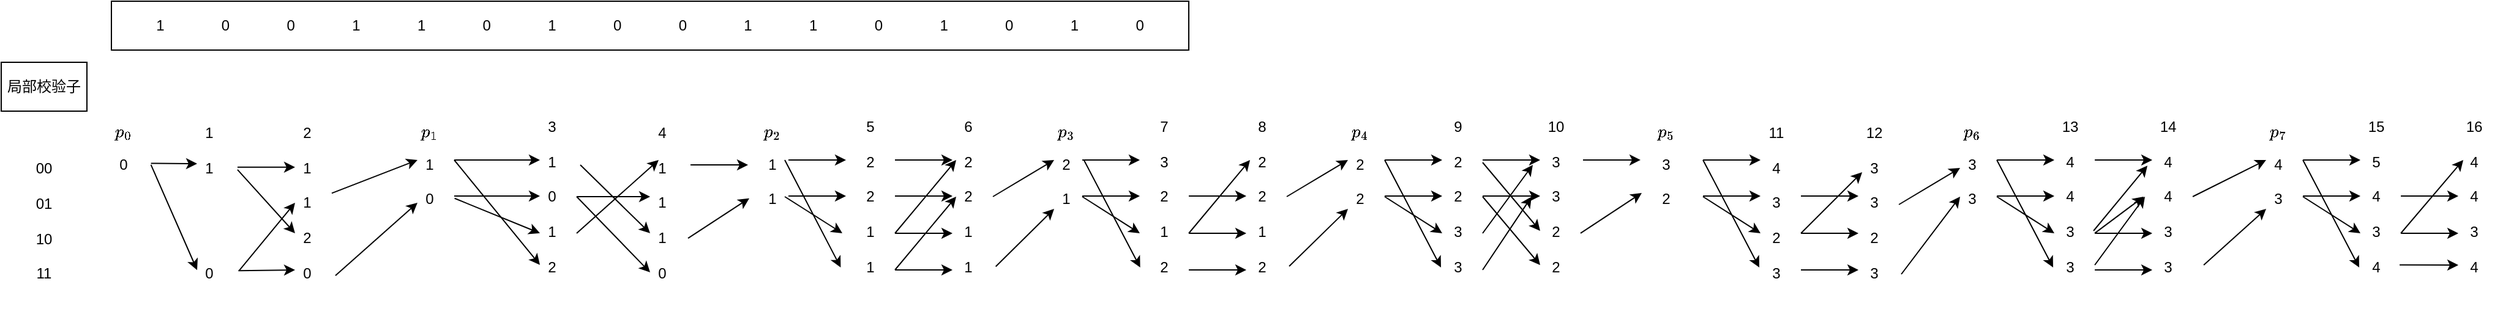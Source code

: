 <mxfile version="22.1.4" type="github">
  <diagram name="第 1 页" id="Hwybi1OHJ6KYIP6QVg40">
    <mxGraphModel dx="1221" dy="630" grid="1" gridSize="10" guides="1" tooltips="1" connect="1" arrows="1" fold="1" page="1" pageScale="1" pageWidth="3300" pageHeight="4681" math="1" shadow="0">
      <root>
        <mxCell id="0" />
        <mxCell id="1" parent="0" />
        <mxCell id="ILB3Z_6Stkwn8NjHeVA5-1" value="1&lt;span style=&quot;white-space: pre;&quot;&gt;&#x9;&lt;span style=&quot;white-space: pre;&quot;&gt;&#x9;&lt;/span&gt;&lt;/span&gt;0&lt;span style=&quot;white-space: pre;&quot;&gt;&#x9;&lt;span style=&quot;white-space: pre;&quot;&gt;&#x9;&lt;/span&gt;&lt;/span&gt;0&lt;span style=&quot;white-space: pre;&quot;&gt;&#x9;&lt;/span&gt;&lt;span style=&quot;white-space: pre;&quot;&gt;&#x9;&lt;/span&gt;1&lt;span style=&quot;white-space: pre;&quot;&gt;&#x9;&lt;span style=&quot;white-space: pre;&quot;&gt;&#x9;&lt;/span&gt;&lt;/span&gt;1&lt;span style=&quot;white-space: pre;&quot;&gt;&#x9;&lt;span style=&quot;white-space: pre;&quot;&gt;&#x9;&lt;/span&gt;&lt;/span&gt;0&lt;span style=&quot;white-space: pre;&quot;&gt;&#x9;&lt;/span&gt;&lt;span style=&quot;white-space: pre;&quot;&gt;&#x9;&lt;/span&gt;1&lt;span style=&quot;white-space: pre;&quot;&gt;&#x9;&lt;/span&gt;&lt;span style=&quot;white-space: pre;&quot;&gt;&#x9;&lt;/span&gt;0&lt;span style=&quot;white-space: pre;&quot;&gt;&#x9;&lt;span style=&quot;white-space: pre;&quot;&gt;&#x9;&lt;/span&gt;&lt;/span&gt;0&lt;span style=&quot;white-space: pre;&quot;&gt;&#x9;&lt;span style=&quot;white-space: pre;&quot;&gt;&#x9;&lt;/span&gt;&lt;/span&gt;1&lt;span style=&quot;white-space: pre;&quot;&gt;&#x9;&lt;/span&gt;&lt;span style=&quot;white-space: pre;&quot;&gt;&#x9;&lt;/span&gt;1&lt;span style=&quot;white-space: pre;&quot;&gt;&#x9;&lt;span style=&quot;white-space: pre;&quot;&gt;&#x9;&lt;/span&gt;&lt;/span&gt;0&lt;span style=&quot;white-space: pre;&quot;&gt;&#x9;&lt;span style=&quot;white-space: pre;&quot;&gt;&#x9;&lt;/span&gt;&lt;/span&gt;1&lt;span style=&quot;white-space: pre;&quot;&gt;&#x9;&lt;/span&gt;&lt;span style=&quot;white-space: pre;&quot;&gt;&#x9;&lt;/span&gt;0&lt;span style=&quot;white-space: pre;&quot;&gt;&#x9;&lt;/span&gt;&lt;span style=&quot;white-space: pre;&quot;&gt;&#x9;&lt;/span&gt;1&lt;span style=&quot;white-space: pre;&quot;&gt;&#x9;&lt;/span&gt;&lt;span style=&quot;white-space: pre;&quot;&gt;&#x9;&lt;/span&gt;0" style="rounded=0;whiteSpace=wrap;html=1;" parent="1" vertex="1">
          <mxGeometry x="100" y="80" width="880" height="40" as="geometry" />
        </mxCell>
        <mxCell id="ILB3Z_6Stkwn8NjHeVA5-3" value="00&lt;br&gt;&lt;br&gt;01&lt;br&gt;&lt;br&gt;10&lt;br&gt;&lt;br&gt;11" style="rounded=0;whiteSpace=wrap;html=1;strokeColor=none;" parent="1" vertex="1">
          <mxGeometry x="30" y="180" width="30" height="160" as="geometry" />
        </mxCell>
        <mxCell id="ILB3Z_6Stkwn8NjHeVA5-4" value="$$p_0$$0&lt;br&gt;&lt;br&gt;&lt;br&gt;&lt;br&gt;&lt;br&gt;&lt;br&gt;" style="rounded=0;whiteSpace=wrap;html=1;strokeColor=none;" parent="1" vertex="1">
          <mxGeometry x="90" y="140" width="40" height="180" as="geometry" />
        </mxCell>
        <mxCell id="ILB3Z_6Stkwn8NjHeVA5-5" value="1&lt;br&gt;&lt;br&gt;1&lt;br&gt;&lt;br&gt;&lt;br&gt;&lt;br&gt;&lt;br&gt;&lt;br&gt;0" style="rounded=0;whiteSpace=wrap;html=1;strokeColor=none;" parent="1" vertex="1">
          <mxGeometry x="160" y="160" width="40" height="170" as="geometry" />
        </mxCell>
        <mxCell id="44ttZq75QkeN75tKJ-lj-1" value="2&lt;br&gt;&lt;br&gt;1&lt;br&gt;&lt;br&gt;1&lt;br&gt;&lt;br&gt;2&lt;br&gt;&lt;br&gt;0" style="rounded=0;whiteSpace=wrap;html=1;strokeColor=none;" vertex="1" parent="1">
          <mxGeometry x="240" y="160" width="40" height="170" as="geometry" />
        </mxCell>
        <mxCell id="44ttZq75QkeN75tKJ-lj-2" value="$$p_1$$1&lt;br&gt;&lt;br&gt;0&lt;br&gt;&lt;br&gt;&lt;br&gt;&lt;br&gt;" style="rounded=0;whiteSpace=wrap;html=1;strokeColor=none;" vertex="1" parent="1">
          <mxGeometry x="340" y="145" width="40" height="170" as="geometry" />
        </mxCell>
        <mxCell id="44ttZq75QkeN75tKJ-lj-3" value="3&lt;br&gt;&lt;br&gt;1&lt;br&gt;&lt;br&gt;0&lt;br&gt;&lt;br&gt;1&lt;br&gt;&lt;br&gt;2" style="rounded=0;whiteSpace=wrap;html=1;strokeColor=none;" vertex="1" parent="1">
          <mxGeometry x="440" y="155" width="40" height="170" as="geometry" />
        </mxCell>
        <mxCell id="44ttZq75QkeN75tKJ-lj-4" value="4&lt;br&gt;&lt;br&gt;1&lt;br&gt;&lt;br&gt;1&lt;br&gt;&lt;br&gt;1&lt;br&gt;&lt;br&gt;0" style="rounded=0;whiteSpace=wrap;html=1;strokeColor=none;" vertex="1" parent="1">
          <mxGeometry x="530" y="160" width="40" height="170" as="geometry" />
        </mxCell>
        <mxCell id="44ttZq75QkeN75tKJ-lj-5" value="$$p_2$$1&lt;br&gt;&lt;br&gt;1&lt;br&gt;&lt;br&gt;&lt;br&gt;&lt;br&gt;" style="rounded=0;whiteSpace=wrap;html=1;strokeColor=none;" vertex="1" parent="1">
          <mxGeometry x="620" y="140" width="40" height="180" as="geometry" />
        </mxCell>
        <mxCell id="44ttZq75QkeN75tKJ-lj-6" value="5&lt;br&gt;&lt;br&gt;2&lt;br&gt;&lt;br&gt;2&lt;br&gt;&lt;br&gt;1&lt;br&gt;&lt;br&gt;1" style="rounded=0;whiteSpace=wrap;html=1;strokeColor=none;" vertex="1" parent="1">
          <mxGeometry x="700" y="155" width="40" height="170" as="geometry" />
        </mxCell>
        <mxCell id="44ttZq75QkeN75tKJ-lj-7" value="6&lt;br&gt;&lt;br&gt;2&lt;br&gt;&lt;br&gt;2&lt;br&gt;&lt;br&gt;1&lt;br&gt;&lt;br&gt;1" style="rounded=0;whiteSpace=wrap;html=1;strokeColor=none;" vertex="1" parent="1">
          <mxGeometry x="780" y="155" width="40" height="170" as="geometry" />
        </mxCell>
        <mxCell id="44ttZq75QkeN75tKJ-lj-8" value="局部校验子" style="rounded=0;whiteSpace=wrap;html=1;" vertex="1" parent="1">
          <mxGeometry x="10" y="130" width="70" height="40" as="geometry" />
        </mxCell>
        <mxCell id="44ttZq75QkeN75tKJ-lj-9" value="$$p_3$$2&lt;br&gt;&lt;br&gt;1&lt;br&gt;&lt;br&gt;&lt;br&gt;&lt;br&gt;" style="rounded=0;whiteSpace=wrap;html=1;strokeColor=none;" vertex="1" parent="1">
          <mxGeometry x="860" y="140" width="40" height="180" as="geometry" />
        </mxCell>
        <mxCell id="44ttZq75QkeN75tKJ-lj-10" value="7&lt;br&gt;&lt;br&gt;3&lt;br&gt;&lt;br&gt;2&lt;br&gt;&lt;br&gt;1&lt;br&gt;&lt;br&gt;2" style="rounded=0;whiteSpace=wrap;html=1;strokeColor=none;" vertex="1" parent="1">
          <mxGeometry x="940" y="155" width="40" height="170" as="geometry" />
        </mxCell>
        <mxCell id="44ttZq75QkeN75tKJ-lj-11" value="8&lt;br&gt;&lt;br&gt;2&lt;br&gt;&lt;br&gt;2&lt;br&gt;&lt;br&gt;1&lt;br&gt;&lt;br&gt;2" style="rounded=0;whiteSpace=wrap;html=1;strokeColor=none;" vertex="1" parent="1">
          <mxGeometry x="1020" y="155" width="40" height="170" as="geometry" />
        </mxCell>
        <mxCell id="44ttZq75QkeN75tKJ-lj-12" value="$$p_4$$2&lt;br&gt;&lt;br&gt;2&lt;br&gt;&lt;br&gt;&lt;br&gt;&lt;br&gt;" style="rounded=0;whiteSpace=wrap;html=1;strokeColor=none;" vertex="1" parent="1">
          <mxGeometry x="1100" y="140" width="40" height="180" as="geometry" />
        </mxCell>
        <mxCell id="44ttZq75QkeN75tKJ-lj-13" value="9&lt;br&gt;&lt;br&gt;2&lt;br&gt;&lt;br&gt;2&lt;br&gt;&lt;br&gt;3&lt;br&gt;&lt;br&gt;3" style="rounded=0;whiteSpace=wrap;html=1;strokeColor=none;" vertex="1" parent="1">
          <mxGeometry x="1180" y="155" width="40" height="170" as="geometry" />
        </mxCell>
        <mxCell id="44ttZq75QkeN75tKJ-lj-14" value="10&lt;br&gt;&lt;br&gt;3&lt;br&gt;&lt;br&gt;3&lt;br&gt;&lt;br&gt;2&lt;br&gt;&lt;br&gt;2" style="rounded=0;whiteSpace=wrap;html=1;strokeColor=none;" vertex="1" parent="1">
          <mxGeometry x="1260" y="155" width="40" height="170" as="geometry" />
        </mxCell>
        <mxCell id="44ttZq75QkeN75tKJ-lj-15" value="$$p_5$$3&lt;br&gt;&lt;br&gt;2&lt;br&gt;&lt;br&gt;&lt;br&gt;&lt;br&gt;" style="rounded=0;whiteSpace=wrap;html=1;strokeColor=none;" vertex="1" parent="1">
          <mxGeometry x="1350" y="140" width="40" height="180" as="geometry" />
        </mxCell>
        <mxCell id="44ttZq75QkeN75tKJ-lj-16" value="11&lt;br&gt;&lt;br&gt;4&lt;br&gt;&lt;br&gt;3&lt;br&gt;&lt;br&gt;2&lt;br&gt;&lt;br&gt;3" style="rounded=0;whiteSpace=wrap;html=1;strokeColor=none;" vertex="1" parent="1">
          <mxGeometry x="1440" y="160" width="40" height="170" as="geometry" />
        </mxCell>
        <mxCell id="44ttZq75QkeN75tKJ-lj-17" value="12&lt;br&gt;&lt;br&gt;3&lt;br&gt;&lt;br&gt;3&lt;br&gt;&lt;br&gt;2&lt;br&gt;&lt;br&gt;3" style="rounded=0;whiteSpace=wrap;html=1;strokeColor=none;" vertex="1" parent="1">
          <mxGeometry x="1520" y="160" width="40" height="170" as="geometry" />
        </mxCell>
        <mxCell id="44ttZq75QkeN75tKJ-lj-18" value="$$p_6$$3&lt;br&gt;&lt;br&gt;3&lt;br&gt;&lt;br&gt;&lt;br&gt;&lt;br&gt;" style="rounded=0;whiteSpace=wrap;html=1;strokeColor=none;" vertex="1" parent="1">
          <mxGeometry x="1600" y="140" width="40" height="180" as="geometry" />
        </mxCell>
        <mxCell id="44ttZq75QkeN75tKJ-lj-19" value="13&lt;br&gt;&lt;br&gt;4&lt;br&gt;&lt;br&gt;4&lt;br&gt;&lt;br&gt;3&lt;br&gt;&lt;br&gt;3" style="rounded=0;whiteSpace=wrap;html=1;strokeColor=none;" vertex="1" parent="1">
          <mxGeometry x="1680" y="155" width="40" height="170" as="geometry" />
        </mxCell>
        <mxCell id="44ttZq75QkeN75tKJ-lj-20" value="14&lt;br&gt;&lt;br&gt;4&lt;br&gt;&lt;br&gt;4&lt;br&gt;&lt;br&gt;3&lt;br&gt;&lt;br&gt;3" style="rounded=0;whiteSpace=wrap;html=1;strokeColor=none;" vertex="1" parent="1">
          <mxGeometry x="1760" y="155" width="40" height="170" as="geometry" />
        </mxCell>
        <mxCell id="44ttZq75QkeN75tKJ-lj-21" value="$$p_7$$4&lt;br&gt;&lt;br&gt;3&lt;br&gt;&lt;br&gt;&lt;br&gt;&lt;br&gt;" style="rounded=0;whiteSpace=wrap;html=1;strokeColor=none;" vertex="1" parent="1">
          <mxGeometry x="1850" y="140" width="40" height="180" as="geometry" />
        </mxCell>
        <mxCell id="44ttZq75QkeN75tKJ-lj-22" value="15&lt;br&gt;&lt;br&gt;5&lt;br&gt;&lt;br&gt;4&lt;br&gt;&lt;br&gt;3&lt;br&gt;&lt;br&gt;4" style="rounded=0;whiteSpace=wrap;html=1;strokeColor=none;" vertex="1" parent="1">
          <mxGeometry x="1930" y="155" width="40" height="170" as="geometry" />
        </mxCell>
        <mxCell id="44ttZq75QkeN75tKJ-lj-23" value="16&lt;br&gt;&lt;br&gt;4&lt;br&gt;&lt;br&gt;4&lt;br&gt;&lt;br&gt;3&lt;br&gt;&lt;br&gt;4" style="rounded=0;whiteSpace=wrap;html=1;strokeColor=none;" vertex="1" parent="1">
          <mxGeometry x="2010" y="155" width="40" height="170" as="geometry" />
        </mxCell>
        <mxCell id="44ttZq75QkeN75tKJ-lj-28" value="" style="endArrow=classic;html=1;rounded=0;fillOpacity=100;snapToPoint=1;exitX=1.058;exitY=0.404;exitDx=0;exitDy=0;exitPerimeter=0;orthogonal=0;entryX=0.25;entryY=0.312;entryDx=0;entryDy=0;entryPerimeter=0;" edge="1" parent="1" source="ILB3Z_6Stkwn8NjHeVA5-4" target="ILB3Z_6Stkwn8NjHeVA5-5">
          <mxGeometry width="50" height="50" relative="1" as="geometry">
            <mxPoint x="550" y="350" as="sourcePoint" />
            <mxPoint x="150" y="213" as="targetPoint" />
          </mxGeometry>
        </mxCell>
        <mxCell id="44ttZq75QkeN75tKJ-lj-29" value="" style="endArrow=classic;html=1;rounded=0;exitX=1.058;exitY=0.411;exitDx=0;exitDy=0;exitPerimeter=0;entryX=0.25;entryY=0.824;entryDx=0;entryDy=0;entryPerimeter=0;" edge="1" parent="1" source="ILB3Z_6Stkwn8NjHeVA5-4" target="ILB3Z_6Stkwn8NjHeVA5-5">
          <mxGeometry width="50" height="50" relative="1" as="geometry">
            <mxPoint x="550" y="350" as="sourcePoint" />
            <mxPoint x="600" y="300" as="targetPoint" />
          </mxGeometry>
        </mxCell>
        <mxCell id="44ttZq75QkeN75tKJ-lj-30" value="" style="endArrow=classic;html=1;rounded=0;exitX=1.075;exitY=0.329;exitDx=0;exitDy=0;exitPerimeter=0;entryX=0.25;entryY=0.329;entryDx=0;entryDy=0;entryPerimeter=0;" edge="1" parent="1" source="ILB3Z_6Stkwn8NjHeVA5-5" target="44ttZq75QkeN75tKJ-lj-1">
          <mxGeometry width="50" height="50" relative="1" as="geometry">
            <mxPoint x="550" y="350" as="sourcePoint" />
            <mxPoint x="600" y="300" as="targetPoint" />
          </mxGeometry>
        </mxCell>
        <mxCell id="44ttZq75QkeN75tKJ-lj-31" value="" style="endArrow=classic;html=1;rounded=0;exitX=1.075;exitY=0.341;exitDx=0;exitDy=0;exitPerimeter=0;entryX=0.25;entryY=0.647;entryDx=0;entryDy=0;entryPerimeter=0;" edge="1" parent="1" source="ILB3Z_6Stkwn8NjHeVA5-5" target="44ttZq75QkeN75tKJ-lj-1">
          <mxGeometry width="50" height="50" relative="1" as="geometry">
            <mxPoint x="550" y="350" as="sourcePoint" />
            <mxPoint x="600" y="300" as="targetPoint" />
          </mxGeometry>
        </mxCell>
        <mxCell id="44ttZq75QkeN75tKJ-lj-32" value="" style="endArrow=classic;html=1;rounded=0;exitX=1.108;exitY=0.827;exitDx=0;exitDy=0;exitPerimeter=0;entryX=0.25;entryY=0.5;entryDx=0;entryDy=0;entryPerimeter=0;" edge="1" parent="1" source="ILB3Z_6Stkwn8NjHeVA5-5" target="44ttZq75QkeN75tKJ-lj-1">
          <mxGeometry width="50" height="50" relative="1" as="geometry">
            <mxPoint x="550" y="350" as="sourcePoint" />
            <mxPoint x="600" y="300" as="targetPoint" />
          </mxGeometry>
        </mxCell>
        <mxCell id="44ttZq75QkeN75tKJ-lj-33" value="" style="endArrow=classic;html=1;rounded=0;exitX=1.092;exitY=0.827;exitDx=0;exitDy=0;exitPerimeter=0;" edge="1" parent="1" source="ILB3Z_6Stkwn8NjHeVA5-5">
          <mxGeometry width="50" height="50" relative="1" as="geometry">
            <mxPoint x="550" y="350" as="sourcePoint" />
            <mxPoint x="250" y="300" as="targetPoint" />
          </mxGeometry>
        </mxCell>
        <mxCell id="44ttZq75QkeN75tKJ-lj-34" value="" style="endArrow=classic;html=1;rounded=0;" edge="1" parent="1" source="44ttZq75QkeN75tKJ-lj-1">
          <mxGeometry width="50" height="50" relative="1" as="geometry">
            <mxPoint x="550" y="350" as="sourcePoint" />
            <mxPoint x="350" y="210" as="targetPoint" />
          </mxGeometry>
        </mxCell>
        <mxCell id="44ttZq75QkeN75tKJ-lj-36" value="" style="endArrow=classic;html=1;rounded=0;exitX=1.075;exitY=0.851;exitDx=0;exitDy=0;exitPerimeter=0;entryX=0.25;entryY=0.588;entryDx=0;entryDy=0;entryPerimeter=0;" edge="1" parent="1" source="44ttZq75QkeN75tKJ-lj-1" target="44ttZq75QkeN75tKJ-lj-2">
          <mxGeometry width="50" height="50" relative="1" as="geometry">
            <mxPoint x="550" y="350" as="sourcePoint" />
            <mxPoint x="600" y="300" as="targetPoint" />
          </mxGeometry>
        </mxCell>
        <mxCell id="44ttZq75QkeN75tKJ-lj-40" value="" style="endArrow=classic;html=1;rounded=0;exitX=1.075;exitY=0.329;exitDx=0;exitDy=0;exitPerimeter=0;" edge="1" parent="1">
          <mxGeometry width="50" height="50" relative="1" as="geometry">
            <mxPoint x="380" y="210" as="sourcePoint" />
            <mxPoint x="450" y="210" as="targetPoint" />
          </mxGeometry>
        </mxCell>
        <mxCell id="44ttZq75QkeN75tKJ-lj-42" value="" style="endArrow=classic;html=1;rounded=0;exitX=1.075;exitY=0.329;exitDx=0;exitDy=0;exitPerimeter=0;" edge="1" parent="1">
          <mxGeometry width="50" height="50" relative="1" as="geometry">
            <mxPoint x="380" y="239.5" as="sourcePoint" />
            <mxPoint x="450" y="239.5" as="targetPoint" />
          </mxGeometry>
        </mxCell>
        <mxCell id="44ttZq75QkeN75tKJ-lj-43" value="" style="endArrow=classic;html=1;rounded=0;exitX=1.008;exitY=0.567;exitDx=0;exitDy=0;exitPerimeter=0;entryX=0.25;entryY=0.676;entryDx=0;entryDy=0;entryPerimeter=0;" edge="1" parent="1" source="44ttZq75QkeN75tKJ-lj-2" target="44ttZq75QkeN75tKJ-lj-3">
          <mxGeometry width="50" height="50" relative="1" as="geometry">
            <mxPoint x="550" y="350" as="sourcePoint" />
            <mxPoint x="600" y="300" as="targetPoint" />
          </mxGeometry>
        </mxCell>
        <mxCell id="44ttZq75QkeN75tKJ-lj-45" value="" style="endArrow=classic;html=1;rounded=0;exitX=1.058;exitY=0.411;exitDx=0;exitDy=0;exitPerimeter=0;entryX=0.25;entryY=0.829;entryDx=0;entryDy=0;entryPerimeter=0;" edge="1" parent="1" target="44ttZq75QkeN75tKJ-lj-3">
          <mxGeometry width="50" height="50" relative="1" as="geometry">
            <mxPoint x="380" y="210" as="sourcePoint" />
            <mxPoint x="418" y="296" as="targetPoint" />
          </mxGeometry>
        </mxCell>
        <mxCell id="44ttZq75QkeN75tKJ-lj-47" value="" style="endArrow=classic;html=1;rounded=0;exitX=1.075;exitY=0.341;exitDx=0;exitDy=0;exitPerimeter=0;entryX=0.25;entryY=0.647;entryDx=0;entryDy=0;entryPerimeter=0;" edge="1" parent="1" target="44ttZq75QkeN75tKJ-lj-4">
          <mxGeometry width="50" height="50" relative="1" as="geometry">
            <mxPoint x="483" y="214" as="sourcePoint" />
            <mxPoint x="530" y="266" as="targetPoint" />
          </mxGeometry>
        </mxCell>
        <mxCell id="44ttZq75QkeN75tKJ-lj-48" value="" style="endArrow=classic;html=1;rounded=0;exitX=1;exitY=0.5;exitDx=0;exitDy=0;" edge="1" parent="1" source="44ttZq75QkeN75tKJ-lj-3">
          <mxGeometry width="50" height="50" relative="1" as="geometry">
            <mxPoint x="480" y="250" as="sourcePoint" />
            <mxPoint x="540" y="302" as="targetPoint" />
          </mxGeometry>
        </mxCell>
        <mxCell id="44ttZq75QkeN75tKJ-lj-50" value="" style="endArrow=classic;html=1;rounded=0;exitX=1.075;exitY=0.851;exitDx=0;exitDy=0;exitPerimeter=0;entryX=0.25;entryY=0.588;entryDx=0;entryDy=0;entryPerimeter=0;" edge="1" parent="1">
          <mxGeometry width="50" height="50" relative="1" as="geometry">
            <mxPoint x="480" y="270" as="sourcePoint" />
            <mxPoint x="547" y="210" as="targetPoint" />
          </mxGeometry>
        </mxCell>
        <mxCell id="44ttZq75QkeN75tKJ-lj-52" value="" style="endArrow=classic;html=1;rounded=0;" edge="1" parent="1">
          <mxGeometry width="50" height="50" relative="1" as="geometry">
            <mxPoint x="480" y="240" as="sourcePoint" />
            <mxPoint x="540" y="240" as="targetPoint" />
          </mxGeometry>
        </mxCell>
        <mxCell id="44ttZq75QkeN75tKJ-lj-53" value="" style="endArrow=classic;html=1;rounded=0;exitX=1.075;exitY=0.318;exitDx=0;exitDy=0;exitPerimeter=0;" edge="1" parent="1" source="44ttZq75QkeN75tKJ-lj-4">
          <mxGeometry width="50" height="50" relative="1" as="geometry">
            <mxPoint x="740" y="350" as="sourcePoint" />
            <mxPoint x="620" y="214" as="targetPoint" />
          </mxGeometry>
        </mxCell>
        <mxCell id="44ttZq75QkeN75tKJ-lj-54" value="" style="endArrow=classic;html=1;rounded=0;exitX=1.025;exitY=0.671;exitDx=0;exitDy=0;exitPerimeter=0;entryX=0.025;entryY=0.563;entryDx=0;entryDy=0;entryPerimeter=0;" edge="1" parent="1" source="44ttZq75QkeN75tKJ-lj-4" target="44ttZq75QkeN75tKJ-lj-5">
          <mxGeometry width="50" height="50" relative="1" as="geometry">
            <mxPoint x="740" y="350" as="sourcePoint" />
            <mxPoint x="790" y="300" as="targetPoint" />
          </mxGeometry>
        </mxCell>
        <mxCell id="44ttZq75QkeN75tKJ-lj-59" value="" style="endArrow=classic;html=1;rounded=0;" edge="1" parent="1">
          <mxGeometry width="50" height="50" relative="1" as="geometry">
            <mxPoint x="653" y="210" as="sourcePoint" />
            <mxPoint x="700" y="210" as="targetPoint" />
          </mxGeometry>
        </mxCell>
        <mxCell id="44ttZq75QkeN75tKJ-lj-61" value="" style="endArrow=classic;html=1;rounded=0;" edge="1" parent="1">
          <mxGeometry width="50" height="50" relative="1" as="geometry">
            <mxPoint x="653" y="239.5" as="sourcePoint" />
            <mxPoint x="700" y="239.5" as="targetPoint" />
          </mxGeometry>
        </mxCell>
        <mxCell id="44ttZq75QkeN75tKJ-lj-62" value="" style="endArrow=classic;html=1;rounded=0;entryX=-0.075;entryY=0.676;entryDx=0;entryDy=0;entryPerimeter=0;" edge="1" parent="1" target="44ttZq75QkeN75tKJ-lj-6">
          <mxGeometry width="50" height="50" relative="1" as="geometry">
            <mxPoint x="650" y="240" as="sourcePoint" />
            <mxPoint x="800" y="190" as="targetPoint" />
          </mxGeometry>
        </mxCell>
        <mxCell id="44ttZq75QkeN75tKJ-lj-64" value="" style="endArrow=classic;html=1;rounded=0;exitX=1.058;exitY=0.411;exitDx=0;exitDy=0;exitPerimeter=0;entryX=-0.108;entryY=0.841;entryDx=0;entryDy=0;entryPerimeter=0;" edge="1" parent="1" target="44ttZq75QkeN75tKJ-lj-6">
          <mxGeometry width="50" height="50" relative="1" as="geometry">
            <mxPoint x="650" y="210" as="sourcePoint" />
            <mxPoint x="688" y="296" as="targetPoint" />
          </mxGeometry>
        </mxCell>
        <mxCell id="44ttZq75QkeN75tKJ-lj-66" value="" style="endArrow=classic;html=1;rounded=0;" edge="1" parent="1">
          <mxGeometry width="50" height="50" relative="1" as="geometry">
            <mxPoint x="740" y="210" as="sourcePoint" />
            <mxPoint x="787" y="210" as="targetPoint" />
          </mxGeometry>
        </mxCell>
        <mxCell id="44ttZq75QkeN75tKJ-lj-69" value="" style="endArrow=classic;html=1;rounded=0;" edge="1" parent="1">
          <mxGeometry width="50" height="50" relative="1" as="geometry">
            <mxPoint x="740" y="239.5" as="sourcePoint" />
            <mxPoint x="787" y="239.5" as="targetPoint" />
          </mxGeometry>
        </mxCell>
        <mxCell id="44ttZq75QkeN75tKJ-lj-70" value="" style="endArrow=classic;html=1;rounded=0;" edge="1" parent="1">
          <mxGeometry width="50" height="50" relative="1" as="geometry">
            <mxPoint x="740" y="300" as="sourcePoint" />
            <mxPoint x="787" y="300" as="targetPoint" />
          </mxGeometry>
        </mxCell>
        <mxCell id="44ttZq75QkeN75tKJ-lj-72" value="" style="endArrow=classic;html=1;rounded=0;" edge="1" parent="1">
          <mxGeometry width="50" height="50" relative="1" as="geometry">
            <mxPoint x="740" y="270" as="sourcePoint" />
            <mxPoint x="787" y="270" as="targetPoint" />
          </mxGeometry>
        </mxCell>
        <mxCell id="44ttZq75QkeN75tKJ-lj-74" value="" style="endArrow=classic;html=1;rounded=0;" edge="1" parent="1">
          <mxGeometry width="50" height="50" relative="1" as="geometry">
            <mxPoint x="740" y="270" as="sourcePoint" />
            <mxPoint x="790" y="210" as="targetPoint" />
          </mxGeometry>
        </mxCell>
        <mxCell id="44ttZq75QkeN75tKJ-lj-75" value="" style="endArrow=classic;html=1;rounded=0;" edge="1" parent="1">
          <mxGeometry width="50" height="50" relative="1" as="geometry">
            <mxPoint x="740" y="300" as="sourcePoint" />
            <mxPoint x="790" y="240" as="targetPoint" />
          </mxGeometry>
        </mxCell>
        <mxCell id="44ttZq75QkeN75tKJ-lj-79" value="" style="endArrow=classic;html=1;rounded=0;exitX=1;exitY=0.5;exitDx=0;exitDy=0;" edge="1" parent="1" source="44ttZq75QkeN75tKJ-lj-7">
          <mxGeometry width="50" height="50" relative="1" as="geometry">
            <mxPoint x="810" y="237" as="sourcePoint" />
            <mxPoint x="870" y="210" as="targetPoint" />
          </mxGeometry>
        </mxCell>
        <mxCell id="44ttZq75QkeN75tKJ-lj-80" value="" style="endArrow=classic;html=1;rounded=0;exitX=1.058;exitY=0.837;exitDx=0;exitDy=0;exitPerimeter=0;" edge="1" parent="1" source="44ttZq75QkeN75tKJ-lj-7">
          <mxGeometry width="50" height="50" relative="1" as="geometry">
            <mxPoint x="813" y="305" as="sourcePoint" />
            <mxPoint x="870" y="250" as="targetPoint" />
          </mxGeometry>
        </mxCell>
        <mxCell id="44ttZq75QkeN75tKJ-lj-82" value="" style="endArrow=classic;html=1;rounded=0;" edge="1" parent="1">
          <mxGeometry width="50" height="50" relative="1" as="geometry">
            <mxPoint x="893" y="210" as="sourcePoint" />
            <mxPoint x="940" y="210" as="targetPoint" />
          </mxGeometry>
        </mxCell>
        <mxCell id="44ttZq75QkeN75tKJ-lj-84" value="" style="endArrow=classic;html=1;rounded=0;" edge="1" parent="1">
          <mxGeometry width="50" height="50" relative="1" as="geometry">
            <mxPoint x="893" y="239.5" as="sourcePoint" />
            <mxPoint x="940" y="239.5" as="targetPoint" />
          </mxGeometry>
        </mxCell>
        <mxCell id="44ttZq75QkeN75tKJ-lj-85" value="" style="endArrow=classic;html=1;rounded=0;exitX=1.058;exitY=0.411;exitDx=0;exitDy=0;exitPerimeter=0;entryX=-0.108;entryY=0.841;entryDx=0;entryDy=0;entryPerimeter=0;" edge="1" parent="1">
          <mxGeometry width="50" height="50" relative="1" as="geometry">
            <mxPoint x="894.32" y="210" as="sourcePoint" />
            <mxPoint x="940.32" y="298" as="targetPoint" />
          </mxGeometry>
        </mxCell>
        <mxCell id="44ttZq75QkeN75tKJ-lj-86" value="" style="endArrow=classic;html=1;rounded=0;entryX=-0.075;entryY=0.676;entryDx=0;entryDy=0;entryPerimeter=0;" edge="1" parent="1">
          <mxGeometry width="50" height="50" relative="1" as="geometry">
            <mxPoint x="893" y="240" as="sourcePoint" />
            <mxPoint x="940" y="270" as="targetPoint" />
          </mxGeometry>
        </mxCell>
        <mxCell id="44ttZq75QkeN75tKJ-lj-87" value="" style="endArrow=classic;html=1;rounded=0;" edge="1" parent="1">
          <mxGeometry width="50" height="50" relative="1" as="geometry">
            <mxPoint x="980" y="270" as="sourcePoint" />
            <mxPoint x="1030" y="210" as="targetPoint" />
          </mxGeometry>
        </mxCell>
        <mxCell id="44ttZq75QkeN75tKJ-lj-88" value="" style="endArrow=classic;html=1;rounded=0;" edge="1" parent="1">
          <mxGeometry width="50" height="50" relative="1" as="geometry">
            <mxPoint x="980" y="239.5" as="sourcePoint" />
            <mxPoint x="1027" y="239.5" as="targetPoint" />
          </mxGeometry>
        </mxCell>
        <mxCell id="44ttZq75QkeN75tKJ-lj-89" value="" style="endArrow=classic;html=1;rounded=0;" edge="1" parent="1">
          <mxGeometry width="50" height="50" relative="1" as="geometry">
            <mxPoint x="980" y="270" as="sourcePoint" />
            <mxPoint x="1027" y="270" as="targetPoint" />
          </mxGeometry>
        </mxCell>
        <mxCell id="44ttZq75QkeN75tKJ-lj-90" value="" style="endArrow=classic;html=1;rounded=0;" edge="1" parent="1">
          <mxGeometry width="50" height="50" relative="1" as="geometry">
            <mxPoint x="980" y="300" as="sourcePoint" />
            <mxPoint x="1027" y="300" as="targetPoint" />
          </mxGeometry>
        </mxCell>
        <mxCell id="44ttZq75QkeN75tKJ-lj-91" value="" style="endArrow=classic;html=1;rounded=0;exitX=1;exitY=0.5;exitDx=0;exitDy=0;" edge="1" parent="1">
          <mxGeometry width="50" height="50" relative="1" as="geometry">
            <mxPoint x="1060" y="240" as="sourcePoint" />
            <mxPoint x="1110" y="210" as="targetPoint" />
          </mxGeometry>
        </mxCell>
        <mxCell id="44ttZq75QkeN75tKJ-lj-92" value="" style="endArrow=classic;html=1;rounded=0;exitX=1.058;exitY=0.837;exitDx=0;exitDy=0;exitPerimeter=0;" edge="1" parent="1">
          <mxGeometry width="50" height="50" relative="1" as="geometry">
            <mxPoint x="1062" y="297" as="sourcePoint" />
            <mxPoint x="1110" y="250" as="targetPoint" />
          </mxGeometry>
        </mxCell>
        <mxCell id="44ttZq75QkeN75tKJ-lj-93" value="" style="endArrow=classic;html=1;rounded=0;" edge="1" parent="1">
          <mxGeometry width="50" height="50" relative="1" as="geometry">
            <mxPoint x="1140" y="210" as="sourcePoint" />
            <mxPoint x="1187" y="210" as="targetPoint" />
          </mxGeometry>
        </mxCell>
        <mxCell id="44ttZq75QkeN75tKJ-lj-94" value="" style="endArrow=classic;html=1;rounded=0;" edge="1" parent="1">
          <mxGeometry width="50" height="50" relative="1" as="geometry">
            <mxPoint x="1140" y="239.5" as="sourcePoint" />
            <mxPoint x="1187" y="239.5" as="targetPoint" />
          </mxGeometry>
        </mxCell>
        <mxCell id="44ttZq75QkeN75tKJ-lj-95" value="" style="endArrow=classic;html=1;rounded=0;exitX=1.058;exitY=0.411;exitDx=0;exitDy=0;exitPerimeter=0;entryX=-0.108;entryY=0.841;entryDx=0;entryDy=0;entryPerimeter=0;" edge="1" parent="1">
          <mxGeometry width="50" height="50" relative="1" as="geometry">
            <mxPoint x="1140" y="210" as="sourcePoint" />
            <mxPoint x="1186" y="298" as="targetPoint" />
          </mxGeometry>
        </mxCell>
        <mxCell id="44ttZq75QkeN75tKJ-lj-96" value="" style="endArrow=classic;html=1;rounded=0;entryX=-0.075;entryY=0.676;entryDx=0;entryDy=0;entryPerimeter=0;" edge="1" parent="1">
          <mxGeometry width="50" height="50" relative="1" as="geometry">
            <mxPoint x="1140" y="240" as="sourcePoint" />
            <mxPoint x="1187" y="270" as="targetPoint" />
          </mxGeometry>
        </mxCell>
        <mxCell id="44ttZq75QkeN75tKJ-lj-97" value="" style="endArrow=classic;html=1;rounded=0;entryX=0.25;entryY=0.647;entryDx=0;entryDy=0;entryPerimeter=0;" edge="1" parent="1">
          <mxGeometry width="50" height="50" relative="1" as="geometry">
            <mxPoint x="1220" y="212" as="sourcePoint" />
            <mxPoint x="1267" y="268" as="targetPoint" />
          </mxGeometry>
        </mxCell>
        <mxCell id="44ttZq75QkeN75tKJ-lj-98" value="" style="endArrow=classic;html=1;rounded=0;exitX=1;exitY=0.5;exitDx=0;exitDy=0;entryX=0.25;entryY=0.647;entryDx=0;entryDy=0;entryPerimeter=0;" edge="1" parent="1" source="44ttZq75QkeN75tKJ-lj-13">
          <mxGeometry width="50" height="50" relative="1" as="geometry">
            <mxPoint x="1210" y="240" as="sourcePoint" />
            <mxPoint x="1267" y="296" as="targetPoint" />
          </mxGeometry>
        </mxCell>
        <mxCell id="44ttZq75QkeN75tKJ-lj-99" value="" style="endArrow=classic;html=1;rounded=0;" edge="1" parent="1">
          <mxGeometry width="50" height="50" relative="1" as="geometry">
            <mxPoint x="1220" y="210" as="sourcePoint" />
            <mxPoint x="1267" y="210" as="targetPoint" />
          </mxGeometry>
        </mxCell>
        <mxCell id="44ttZq75QkeN75tKJ-lj-100" value="" style="endArrow=classic;html=1;rounded=0;" edge="1" parent="1">
          <mxGeometry width="50" height="50" relative="1" as="geometry">
            <mxPoint x="1220" y="239.5" as="sourcePoint" />
            <mxPoint x="1267" y="239.5" as="targetPoint" />
          </mxGeometry>
        </mxCell>
        <mxCell id="44ttZq75QkeN75tKJ-lj-101" value="" style="endArrow=classic;html=1;rounded=0;entryX=0.025;entryY=0.347;entryDx=0;entryDy=0;entryPerimeter=0;" edge="1" parent="1" target="44ttZq75QkeN75tKJ-lj-14">
          <mxGeometry width="50" height="50" relative="1" as="geometry">
            <mxPoint x="1220" y="270" as="sourcePoint" />
            <mxPoint x="1260" y="210" as="targetPoint" />
          </mxGeometry>
        </mxCell>
        <mxCell id="44ttZq75QkeN75tKJ-lj-102" value="" style="endArrow=classic;html=1;rounded=0;entryX=0;entryY=0.5;entryDx=0;entryDy=0;" edge="1" parent="1" target="44ttZq75QkeN75tKJ-lj-14">
          <mxGeometry width="50" height="50" relative="1" as="geometry">
            <mxPoint x="1220" y="300" as="sourcePoint" />
            <mxPoint x="1260" y="240" as="targetPoint" />
          </mxGeometry>
        </mxCell>
        <mxCell id="44ttZq75QkeN75tKJ-lj-103" value="" style="endArrow=classic;html=1;rounded=0;exitX=1.075;exitY=0.318;exitDx=0;exitDy=0;exitPerimeter=0;" edge="1" parent="1">
          <mxGeometry width="50" height="50" relative="1" as="geometry">
            <mxPoint x="1302" y="209.96" as="sourcePoint" />
            <mxPoint x="1349" y="209.96" as="targetPoint" />
          </mxGeometry>
        </mxCell>
        <mxCell id="44ttZq75QkeN75tKJ-lj-104" value="" style="endArrow=classic;html=1;rounded=0;exitX=1.025;exitY=0.671;exitDx=0;exitDy=0;exitPerimeter=0;entryX=0.025;entryY=0.563;entryDx=0;entryDy=0;entryPerimeter=0;" edge="1" parent="1">
          <mxGeometry width="50" height="50" relative="1" as="geometry">
            <mxPoint x="1300" y="269.96" as="sourcePoint" />
            <mxPoint x="1350" y="236.96" as="targetPoint" />
          </mxGeometry>
        </mxCell>
        <mxCell id="44ttZq75QkeN75tKJ-lj-105" value="" style="endArrow=classic;html=1;rounded=0;" edge="1" parent="1">
          <mxGeometry width="50" height="50" relative="1" as="geometry">
            <mxPoint x="1400" y="210" as="sourcePoint" />
            <mxPoint x="1447" y="210" as="targetPoint" />
          </mxGeometry>
        </mxCell>
        <mxCell id="44ttZq75QkeN75tKJ-lj-106" value="" style="endArrow=classic;html=1;rounded=0;" edge="1" parent="1">
          <mxGeometry width="50" height="50" relative="1" as="geometry">
            <mxPoint x="1400" y="239.5" as="sourcePoint" />
            <mxPoint x="1447" y="239.5" as="targetPoint" />
          </mxGeometry>
        </mxCell>
        <mxCell id="44ttZq75QkeN75tKJ-lj-107" value="" style="endArrow=classic;html=1;rounded=0;entryX=-0.075;entryY=0.676;entryDx=0;entryDy=0;entryPerimeter=0;" edge="1" parent="1">
          <mxGeometry width="50" height="50" relative="1" as="geometry">
            <mxPoint x="1400" y="240" as="sourcePoint" />
            <mxPoint x="1447" y="270" as="targetPoint" />
          </mxGeometry>
        </mxCell>
        <mxCell id="44ttZq75QkeN75tKJ-lj-108" value="" style="endArrow=classic;html=1;rounded=0;exitX=1.058;exitY=0.411;exitDx=0;exitDy=0;exitPerimeter=0;entryX=-0.108;entryY=0.841;entryDx=0;entryDy=0;entryPerimeter=0;" edge="1" parent="1">
          <mxGeometry width="50" height="50" relative="1" as="geometry">
            <mxPoint x="1400" y="210" as="sourcePoint" />
            <mxPoint x="1446" y="298" as="targetPoint" />
          </mxGeometry>
        </mxCell>
        <mxCell id="44ttZq75QkeN75tKJ-lj-109" value="" style="endArrow=classic;html=1;rounded=0;" edge="1" parent="1">
          <mxGeometry width="50" height="50" relative="1" as="geometry">
            <mxPoint x="1480" y="239.5" as="sourcePoint" />
            <mxPoint x="1527" y="239.5" as="targetPoint" />
          </mxGeometry>
        </mxCell>
        <mxCell id="44ttZq75QkeN75tKJ-lj-110" value="" style="endArrow=classic;html=1;rounded=0;" edge="1" parent="1">
          <mxGeometry width="50" height="50" relative="1" as="geometry">
            <mxPoint x="1480" y="270" as="sourcePoint" />
            <mxPoint x="1527" y="270" as="targetPoint" />
          </mxGeometry>
        </mxCell>
        <mxCell id="44ttZq75QkeN75tKJ-lj-111" value="" style="endArrow=classic;html=1;rounded=0;" edge="1" parent="1">
          <mxGeometry width="50" height="50" relative="1" as="geometry">
            <mxPoint x="1480" y="300" as="sourcePoint" />
            <mxPoint x="1527" y="300" as="targetPoint" />
          </mxGeometry>
        </mxCell>
        <mxCell id="44ttZq75QkeN75tKJ-lj-112" value="" style="endArrow=classic;html=1;rounded=0;" edge="1" parent="1">
          <mxGeometry width="50" height="50" relative="1" as="geometry">
            <mxPoint x="1480" y="270" as="sourcePoint" />
            <mxPoint x="1530" y="220" as="targetPoint" />
          </mxGeometry>
        </mxCell>
        <mxCell id="44ttZq75QkeN75tKJ-lj-113" value="" style="endArrow=classic;html=1;rounded=0;exitX=1;exitY=0.5;exitDx=0;exitDy=0;" edge="1" parent="1">
          <mxGeometry width="50" height="50" relative="1" as="geometry">
            <mxPoint x="1560" y="246.5" as="sourcePoint" />
            <mxPoint x="1610" y="216.5" as="targetPoint" />
          </mxGeometry>
        </mxCell>
        <mxCell id="44ttZq75QkeN75tKJ-lj-114" value="" style="endArrow=classic;html=1;rounded=0;exitX=1.058;exitY=0.837;exitDx=0;exitDy=0;exitPerimeter=0;" edge="1" parent="1">
          <mxGeometry width="50" height="50" relative="1" as="geometry">
            <mxPoint x="1562" y="303.5" as="sourcePoint" />
            <mxPoint x="1610" y="240" as="targetPoint" />
          </mxGeometry>
        </mxCell>
        <mxCell id="44ttZq75QkeN75tKJ-lj-115" value="" style="endArrow=classic;html=1;rounded=0;" edge="1" parent="1">
          <mxGeometry width="50" height="50" relative="1" as="geometry">
            <mxPoint x="1640" y="210" as="sourcePoint" />
            <mxPoint x="1687" y="210" as="targetPoint" />
          </mxGeometry>
        </mxCell>
        <mxCell id="44ttZq75QkeN75tKJ-lj-116" value="" style="endArrow=classic;html=1;rounded=0;" edge="1" parent="1">
          <mxGeometry width="50" height="50" relative="1" as="geometry">
            <mxPoint x="1640" y="239.5" as="sourcePoint" />
            <mxPoint x="1687" y="239.5" as="targetPoint" />
          </mxGeometry>
        </mxCell>
        <mxCell id="44ttZq75QkeN75tKJ-lj-117" value="" style="endArrow=classic;html=1;rounded=0;exitX=1.058;exitY=0.411;exitDx=0;exitDy=0;exitPerimeter=0;entryX=-0.108;entryY=0.841;entryDx=0;entryDy=0;entryPerimeter=0;" edge="1" parent="1">
          <mxGeometry width="50" height="50" relative="1" as="geometry">
            <mxPoint x="1640" y="210" as="sourcePoint" />
            <mxPoint x="1686" y="298" as="targetPoint" />
          </mxGeometry>
        </mxCell>
        <mxCell id="44ttZq75QkeN75tKJ-lj-118" value="" style="endArrow=classic;html=1;rounded=0;entryX=-0.075;entryY=0.676;entryDx=0;entryDy=0;entryPerimeter=0;" edge="1" parent="1">
          <mxGeometry width="50" height="50" relative="1" as="geometry">
            <mxPoint x="1640" y="240" as="sourcePoint" />
            <mxPoint x="1687" y="270" as="targetPoint" />
          </mxGeometry>
        </mxCell>
        <mxCell id="44ttZq75QkeN75tKJ-lj-119" value="" style="endArrow=classic;html=1;rounded=0;" edge="1" parent="1">
          <mxGeometry width="50" height="50" relative="1" as="geometry">
            <mxPoint x="1720" y="270" as="sourcePoint" />
            <mxPoint x="1767" y="270" as="targetPoint" />
          </mxGeometry>
        </mxCell>
        <mxCell id="44ttZq75QkeN75tKJ-lj-120" value="" style="endArrow=classic;html=1;rounded=0;" edge="1" parent="1">
          <mxGeometry width="50" height="50" relative="1" as="geometry">
            <mxPoint x="1720" y="210" as="sourcePoint" />
            <mxPoint x="1767" y="210" as="targetPoint" />
          </mxGeometry>
        </mxCell>
        <mxCell id="44ttZq75QkeN75tKJ-lj-121" value="" style="endArrow=classic;html=1;rounded=0;" edge="1" parent="1">
          <mxGeometry width="50" height="50" relative="1" as="geometry">
            <mxPoint x="1720" y="300" as="sourcePoint" />
            <mxPoint x="1767" y="300" as="targetPoint" />
          </mxGeometry>
        </mxCell>
        <mxCell id="44ttZq75QkeN75tKJ-lj-122" value="" style="endArrow=classic;html=1;rounded=0;entryX=0.075;entryY=0.351;entryDx=0;entryDy=0;entryPerimeter=0;" edge="1" parent="1" target="44ttZq75QkeN75tKJ-lj-20">
          <mxGeometry width="50" height="50" relative="1" as="geometry">
            <mxPoint x="1719" y="268" as="sourcePoint" />
            <mxPoint x="1760" y="212" as="targetPoint" />
          </mxGeometry>
        </mxCell>
        <mxCell id="44ttZq75QkeN75tKJ-lj-125" value="" style="endArrow=classic;html=1;rounded=0;entryX=0.025;entryY=0.347;entryDx=0;entryDy=0;entryPerimeter=0;" edge="1" parent="1">
          <mxGeometry width="50" height="50" relative="1" as="geometry">
            <mxPoint x="1720" y="296" as="sourcePoint" />
            <mxPoint x="1761" y="240" as="targetPoint" />
          </mxGeometry>
        </mxCell>
        <mxCell id="44ttZq75QkeN75tKJ-lj-126" value="" style="endArrow=classic;html=1;rounded=0;exitX=1;exitY=0.676;exitDx=0;exitDy=0;exitPerimeter=0;" edge="1" parent="1" source="44ttZq75QkeN75tKJ-lj-19">
          <mxGeometry width="50" height="50" relative="1" as="geometry">
            <mxPoint x="1800" y="230" as="sourcePoint" />
            <mxPoint x="1760" y="240" as="targetPoint" />
          </mxGeometry>
        </mxCell>
        <mxCell id="44ttZq75QkeN75tKJ-lj-127" value="" style="endArrow=classic;html=1;rounded=0;" edge="1" parent="1">
          <mxGeometry width="50" height="50" relative="1" as="geometry">
            <mxPoint x="1809" y="296" as="sourcePoint" />
            <mxPoint x="1860" y="250" as="targetPoint" />
          </mxGeometry>
        </mxCell>
        <mxCell id="44ttZq75QkeN75tKJ-lj-129" value="" style="endArrow=classic;html=1;rounded=0;" edge="1" parent="1">
          <mxGeometry width="50" height="50" relative="1" as="geometry">
            <mxPoint x="1890" y="210" as="sourcePoint" />
            <mxPoint x="1937" y="210" as="targetPoint" />
          </mxGeometry>
        </mxCell>
        <mxCell id="44ttZq75QkeN75tKJ-lj-130" value="" style="endArrow=classic;html=1;rounded=0;" edge="1" parent="1">
          <mxGeometry width="50" height="50" relative="1" as="geometry">
            <mxPoint x="1890" y="239.5" as="sourcePoint" />
            <mxPoint x="1937" y="239.5" as="targetPoint" />
          </mxGeometry>
        </mxCell>
        <mxCell id="44ttZq75QkeN75tKJ-lj-131" value="" style="endArrow=classic;html=1;rounded=0;entryX=-0.075;entryY=0.676;entryDx=0;entryDy=0;entryPerimeter=0;" edge="1" parent="1">
          <mxGeometry width="50" height="50" relative="1" as="geometry">
            <mxPoint x="1890" y="240" as="sourcePoint" />
            <mxPoint x="1937" y="270" as="targetPoint" />
          </mxGeometry>
        </mxCell>
        <mxCell id="44ttZq75QkeN75tKJ-lj-132" value="" style="endArrow=classic;html=1;rounded=0;exitX=1.058;exitY=0.411;exitDx=0;exitDy=0;exitPerimeter=0;entryX=-0.108;entryY=0.841;entryDx=0;entryDy=0;entryPerimeter=0;" edge="1" parent="1">
          <mxGeometry width="50" height="50" relative="1" as="geometry">
            <mxPoint x="1890" y="210" as="sourcePoint" />
            <mxPoint x="1936" y="298" as="targetPoint" />
          </mxGeometry>
        </mxCell>
        <mxCell id="44ttZq75QkeN75tKJ-lj-133" value="" style="endArrow=classic;html=1;rounded=0;" edge="1" parent="1">
          <mxGeometry width="50" height="50" relative="1" as="geometry">
            <mxPoint x="1970" y="239.5" as="sourcePoint" />
            <mxPoint x="2017" y="239.5" as="targetPoint" />
          </mxGeometry>
        </mxCell>
        <mxCell id="44ttZq75QkeN75tKJ-lj-134" value="" style="endArrow=classic;html=1;rounded=0;" edge="1" parent="1">
          <mxGeometry width="50" height="50" relative="1" as="geometry">
            <mxPoint x="1970" y="270" as="sourcePoint" />
            <mxPoint x="2017" y="270" as="targetPoint" />
          </mxGeometry>
        </mxCell>
        <mxCell id="44ttZq75QkeN75tKJ-lj-135" value="" style="endArrow=classic;html=1;rounded=0;exitX=0.975;exitY=0.829;exitDx=0;exitDy=0;exitPerimeter=0;" edge="1" parent="1" source="44ttZq75QkeN75tKJ-lj-22">
          <mxGeometry width="50" height="50" relative="1" as="geometry">
            <mxPoint x="1970" y="300" as="sourcePoint" />
            <mxPoint x="2017" y="296" as="targetPoint" />
          </mxGeometry>
        </mxCell>
        <mxCell id="44ttZq75QkeN75tKJ-lj-136" value="" style="endArrow=classic;html=1;rounded=0;" edge="1" parent="1">
          <mxGeometry width="50" height="50" relative="1" as="geometry">
            <mxPoint x="1970" y="270" as="sourcePoint" />
            <mxPoint x="2021" y="210" as="targetPoint" />
          </mxGeometry>
        </mxCell>
        <mxCell id="44ttZq75QkeN75tKJ-lj-137" value="" style="endArrow=classic;html=1;rounded=0;exitX=1;exitY=0.5;exitDx=0;exitDy=0;" edge="1" parent="1">
          <mxGeometry width="50" height="50" relative="1" as="geometry">
            <mxPoint x="1800" y="240" as="sourcePoint" />
            <mxPoint x="1860" y="210" as="targetPoint" />
          </mxGeometry>
        </mxCell>
      </root>
    </mxGraphModel>
  </diagram>
</mxfile>
